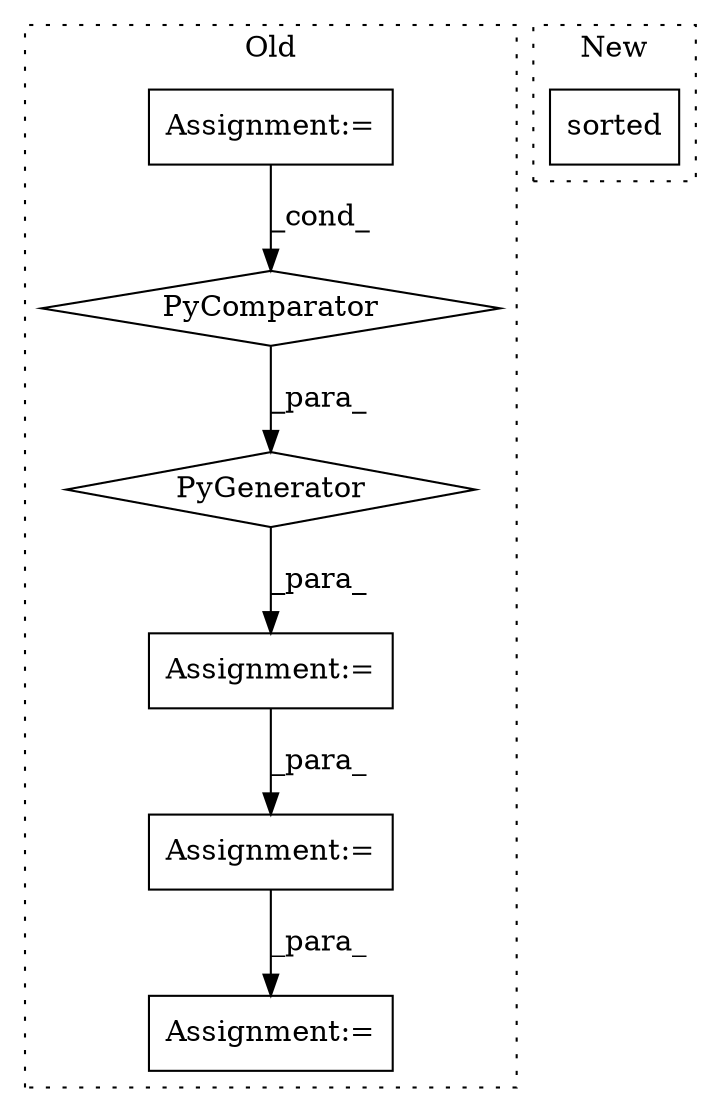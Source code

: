 digraph G {
subgraph cluster0 {
1 [label="PyGenerator" a="107" s="3630" l="133" shape="diamond"];
3 [label="PyComparator" a="113" s="3722" l="30" shape="diamond"];
4 [label="Assignment:=" a="7" s="3722" l="30" shape="box"];
5 [label="Assignment:=" a="7" s="3855" l="1" shape="box"];
6 [label="Assignment:=" a="7" s="3798" l="1" shape="box"];
7 [label="Assignment:=" a="7" s="3826" l="1" shape="box"];
label = "Old";
style="dotted";
}
subgraph cluster1 {
2 [label="sorted" a="32" s="3664,3697" l="7,1" shape="box"];
label = "New";
style="dotted";
}
1 -> 6 [label="_para_"];
3 -> 1 [label="_para_"];
4 -> 3 [label="_cond_"];
6 -> 7 [label="_para_"];
7 -> 5 [label="_para_"];
}